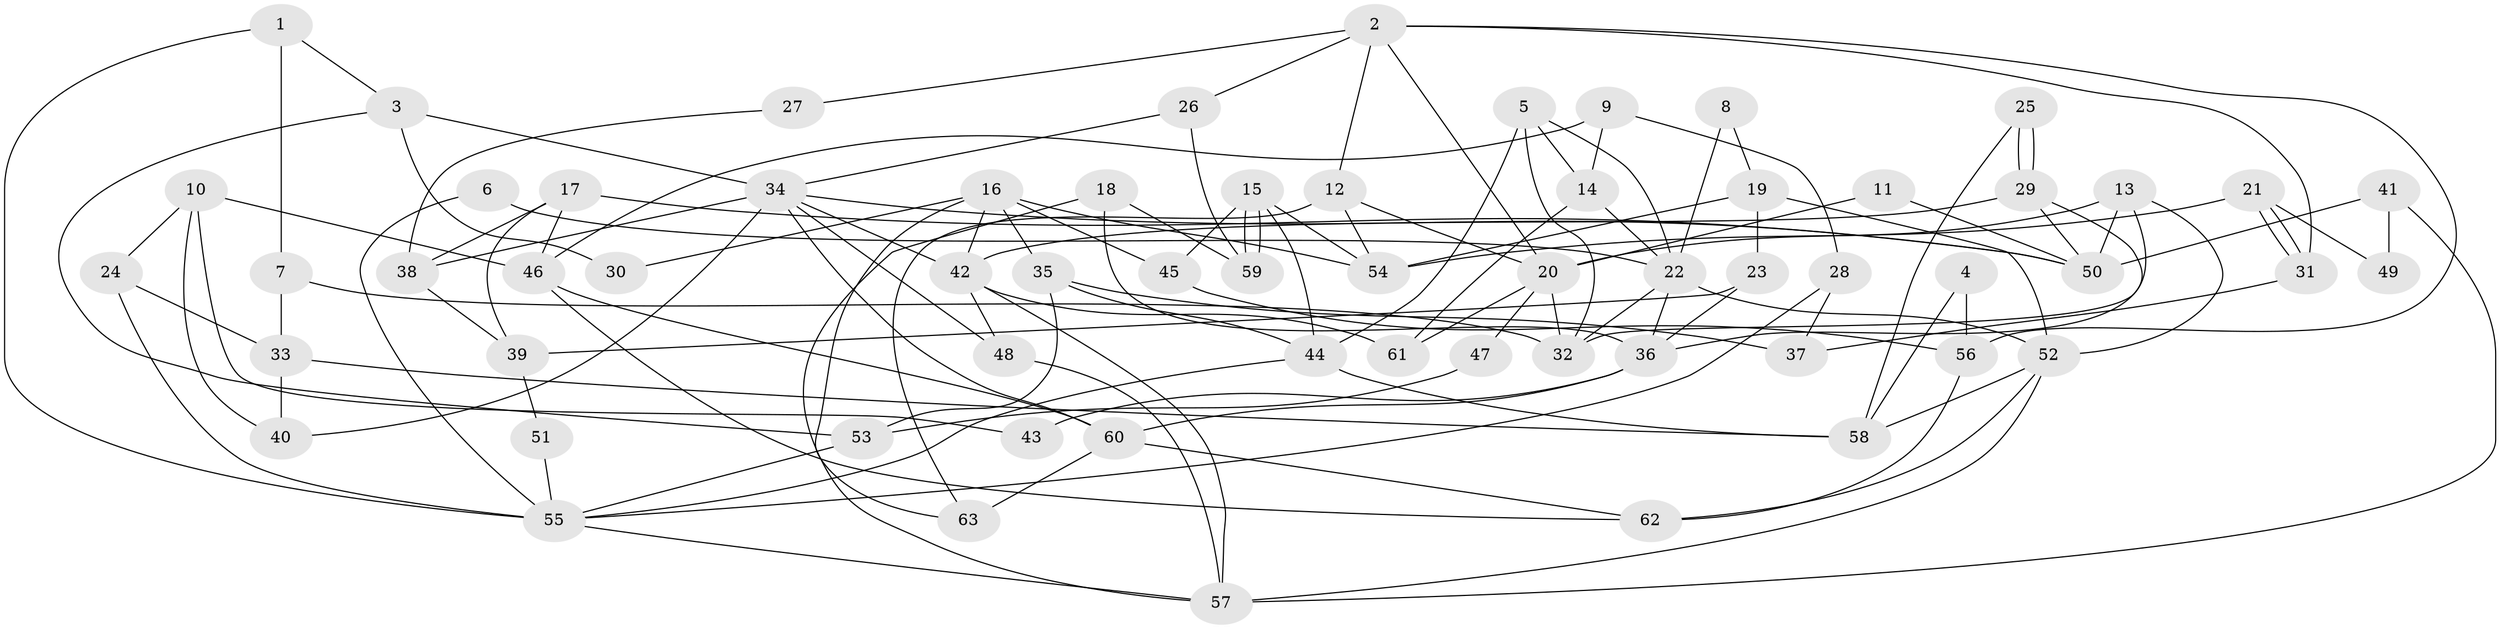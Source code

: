 // Generated by graph-tools (version 1.1) at 2025/26/03/09/25 03:26:16]
// undirected, 63 vertices, 126 edges
graph export_dot {
graph [start="1"]
  node [color=gray90,style=filled];
  1;
  2;
  3;
  4;
  5;
  6;
  7;
  8;
  9;
  10;
  11;
  12;
  13;
  14;
  15;
  16;
  17;
  18;
  19;
  20;
  21;
  22;
  23;
  24;
  25;
  26;
  27;
  28;
  29;
  30;
  31;
  32;
  33;
  34;
  35;
  36;
  37;
  38;
  39;
  40;
  41;
  42;
  43;
  44;
  45;
  46;
  47;
  48;
  49;
  50;
  51;
  52;
  53;
  54;
  55;
  56;
  57;
  58;
  59;
  60;
  61;
  62;
  63;
  1 -- 55;
  1 -- 7;
  1 -- 3;
  2 -- 20;
  2 -- 56;
  2 -- 12;
  2 -- 26;
  2 -- 27;
  2 -- 31;
  3 -- 34;
  3 -- 30;
  3 -- 53;
  4 -- 58;
  4 -- 56;
  5 -- 14;
  5 -- 22;
  5 -- 32;
  5 -- 44;
  6 -- 22;
  6 -- 55;
  7 -- 32;
  7 -- 33;
  8 -- 22;
  8 -- 19;
  9 -- 46;
  9 -- 14;
  9 -- 28;
  10 -- 46;
  10 -- 40;
  10 -- 24;
  10 -- 43;
  11 -- 20;
  11 -- 50;
  12 -- 63;
  12 -- 20;
  12 -- 54;
  13 -- 50;
  13 -- 32;
  13 -- 20;
  13 -- 52;
  14 -- 61;
  14 -- 22;
  15 -- 59;
  15 -- 59;
  15 -- 44;
  15 -- 45;
  15 -- 54;
  16 -- 42;
  16 -- 54;
  16 -- 30;
  16 -- 35;
  16 -- 45;
  16 -- 63;
  17 -- 38;
  17 -- 50;
  17 -- 39;
  17 -- 46;
  18 -- 59;
  18 -- 57;
  18 -- 36;
  19 -- 52;
  19 -- 54;
  19 -- 23;
  20 -- 32;
  20 -- 47;
  20 -- 61;
  21 -- 54;
  21 -- 31;
  21 -- 31;
  21 -- 49;
  22 -- 32;
  22 -- 52;
  22 -- 36;
  23 -- 36;
  23 -- 39;
  24 -- 55;
  24 -- 33;
  25 -- 29;
  25 -- 29;
  25 -- 58;
  26 -- 34;
  26 -- 59;
  27 -- 38;
  28 -- 37;
  28 -- 55;
  29 -- 36;
  29 -- 42;
  29 -- 50;
  31 -- 37;
  33 -- 58;
  33 -- 40;
  34 -- 48;
  34 -- 60;
  34 -- 38;
  34 -- 40;
  34 -- 42;
  34 -- 50;
  35 -- 44;
  35 -- 37;
  35 -- 53;
  36 -- 43;
  36 -- 60;
  38 -- 39;
  39 -- 51;
  41 -- 50;
  41 -- 57;
  41 -- 49;
  42 -- 48;
  42 -- 57;
  42 -- 61;
  44 -- 55;
  44 -- 58;
  45 -- 56;
  46 -- 60;
  46 -- 62;
  47 -- 53;
  48 -- 57;
  51 -- 55;
  52 -- 57;
  52 -- 58;
  52 -- 62;
  53 -- 55;
  55 -- 57;
  56 -- 62;
  60 -- 62;
  60 -- 63;
}
